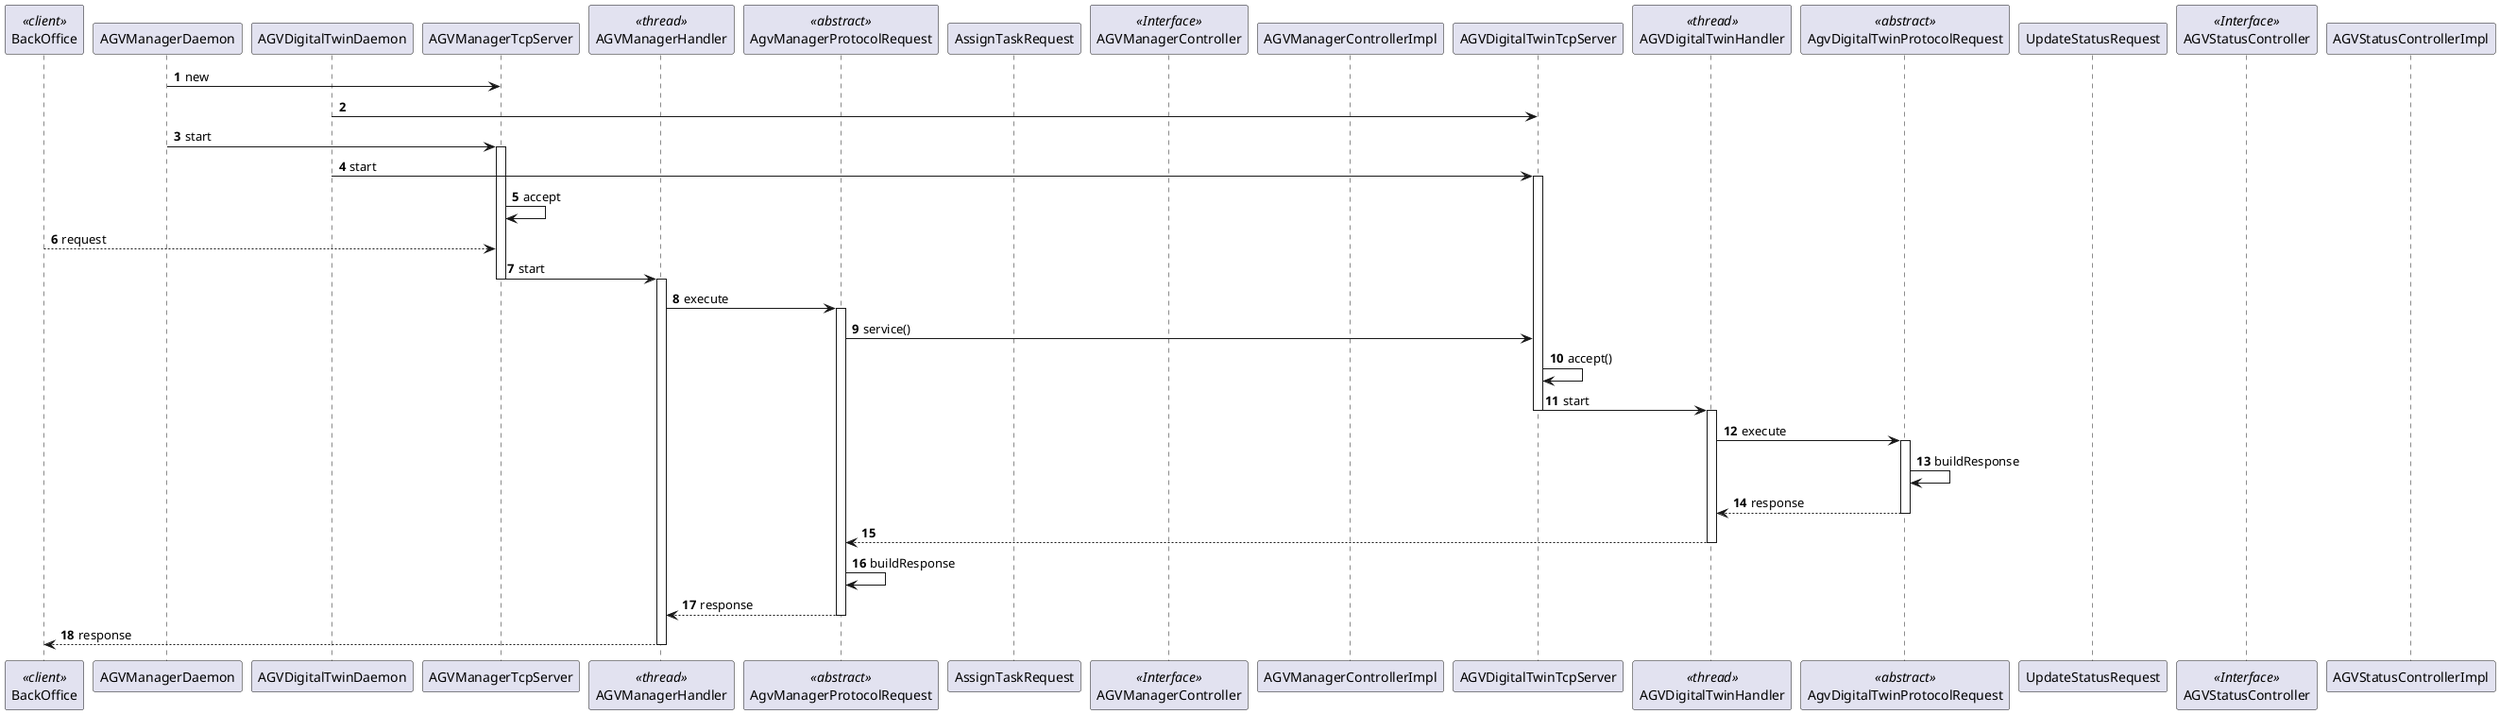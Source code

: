 @startuml
participant "//<<client>>//\nBackOffice" as ui
participant "AGVManagerDaemon" as omd
participant "AGVDigitalTwinDaemon" as omd2
participant "AGVManagerTcpServer" as omServer
participant "//<<thread>>//\nAGVManagerHandler" as thread
participant "//<<abstract>>//\nAgvManagerProtocolRequest" as request
participant "AssignTaskRequest" as AbsImpl
participant "//<<Interface>>//\nAGVManagerController" as cInterface
participant "AGVManagerControllerImpl" as cImpls
participant "AGVDigitalTwinTcpServer" as omServer2
participant "//<<thread>>//\nAGVDigitalTwinHandler" as thread2
participant "//<<abstract>>//\nAgvDigitalTwinProtocolRequest" as request2
participant "UpdateStatusRequest" as AbsImpl2
participant "//<<Interface>>//\nAGVStatusController" as cInterface2
participant "AGVStatusControllerImpl" as cImpls2


autonumber

omd->omServer: new

omd2->omServer2

omd->omServer: start
activate omServer

omd2->omServer2:start
activate omServer2

omServer->omServer: accept

ui-->omServer: request

omServer->thread:start
deactivate omServer
activate thread

thread -> request: execute
activate request

request->omServer2: service()

omServer2->omServer2: accept()

omServer2->thread2: start
deactivate omServer2
activate thread2
thread2->request2: execute

activate request2

request2->request2: buildResponse

request2-->thread2: response

deactivate request2

thread2 --> request
deactivate thread2
request->request: buildResponse

request-->thread: response
deactivate request
thread -->ui: response
deactivate thread

@enduml